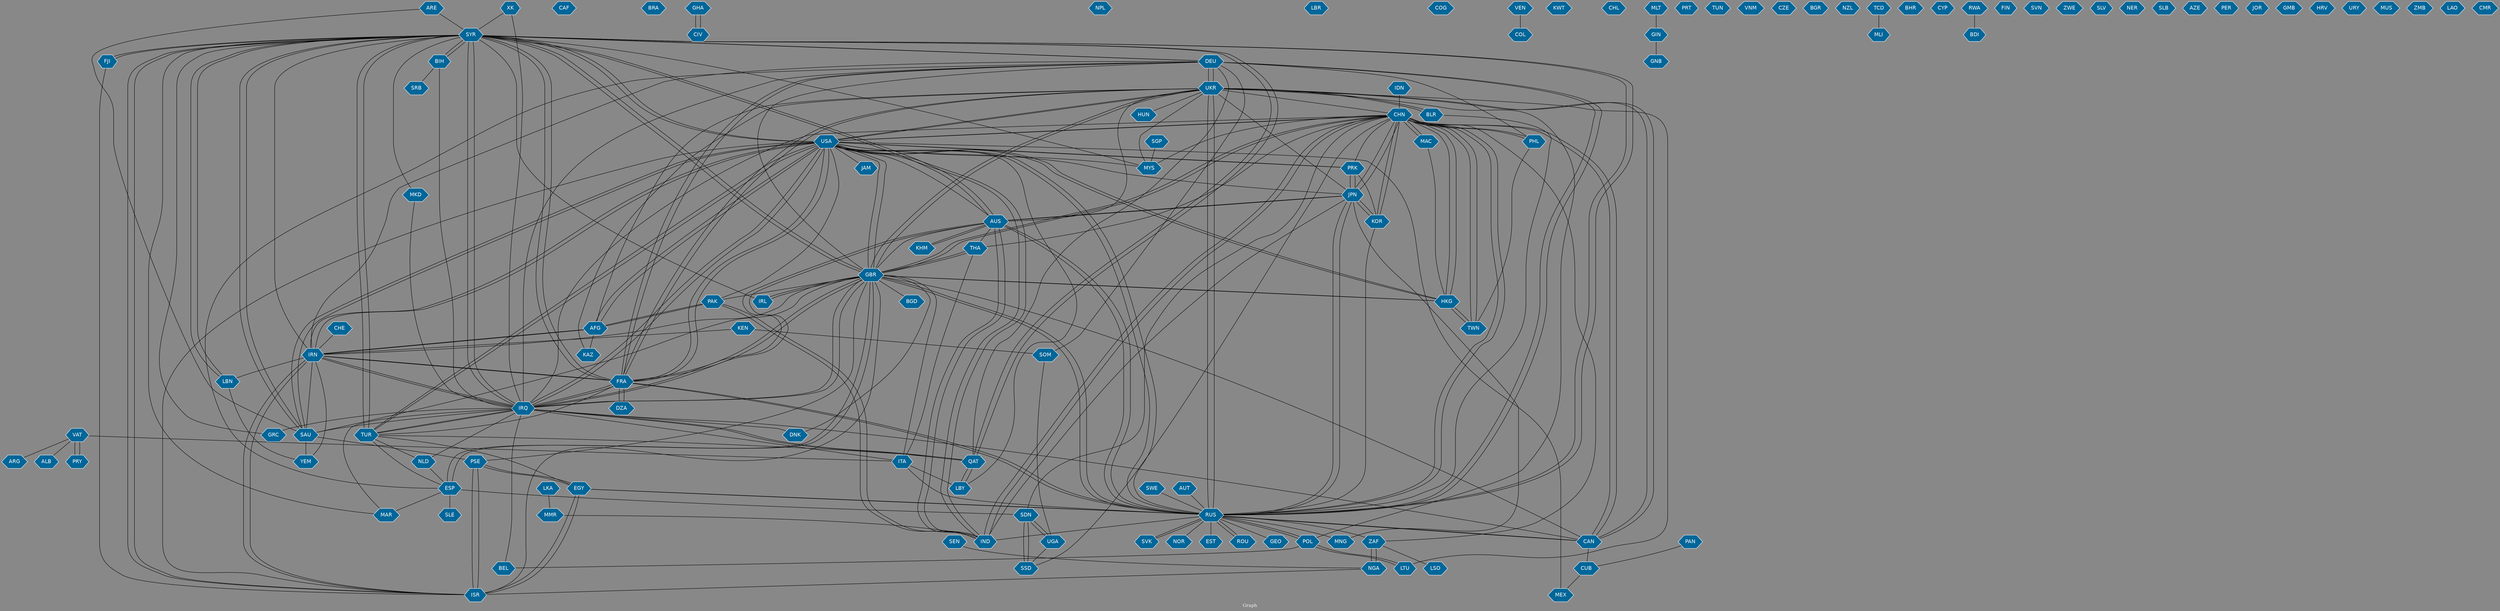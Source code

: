 // Countries together in item graph
graph {
	graph [bgcolor="#888888" fontcolor=white fontsize=12 label="Graph" outputorder=edgesfirst overlap=prism]
	node [color=white fillcolor="#006699" fontcolor=white fontname=Helvetica shape=hexagon style=filled]
	edge [arrowhead=open color=black fontcolor=white fontname=Courier fontsize=12]
		SYR [label=SYR]
		CHN [label=CHN]
		PSE [label=PSE]
		DEU [label=DEU]
		FRA [label=FRA]
		USA [label=USA]
		RUS [label=RUS]
		ZAF [label=ZAF]
		DZA [label=DZA]
		JPN [label=JPN]
		HKG [label=HKG]
		CAF [label=CAF]
		KOR [label=KOR]
		ESP [label=ESP]
		SLE [label=SLE]
		NGA [label=NGA]
		BRA [label=BRA]
		GBR [label=GBR]
		IND [label=IND]
		KEN [label=KEN]
		SOM [label=SOM]
		UKR [label=UKR]
		LSO [label=LSO]
		AUS [label=AUS]
		ISR [label=ISR]
		LBY [label=LBY]
		VAT [label=VAT]
		GHA [label=GHA]
		CIV [label=CIV]
		NPL [label=NPL]
		IRQ [label=IRQ]
		ITA [label=ITA]
		PHL [label=PHL]
		IRN [label=IRN]
		SWE [label=SWE]
		AFG [label=AFG]
		MYS [label=MYS]
		YEM [label=YEM]
		TUR [label=TUR]
		CAN [label=CAN]
		IRL [label=IRL]
		LBR [label=LBR]
		THA [label=THA]
		SVK [label=SVK]
		COG [label=COG]
		SAU [label=SAU]
		EGY [label=EGY]
		PAK [label=PAK]
		BIH [label=BIH]
		FJI [label=FJI]
		BEL [label=BEL]
		MEX [label=MEX]
		PRK [label=PRK]
		BGD [label=BGD]
		COL [label=COL]
		KWT [label=KWT]
		POL [label=POL]
		KHM [label=KHM]
		TWN [label=TWN]
		SGP [label=SGP]
		LBN [label=LBN]
		IDN [label=IDN]
		SEN [label=SEN]
		NLD [label=NLD]
		PRY [label=PRY]
		NOR [label=NOR]
		CHL [label=CHL]
		ARE [label=ARE]
		BLR [label=BLR]
		MMR [label=MMR]
		GNB [label=GNB]
		PRT [label=PRT]
		DNK [label=DNK]
		ARG [label=ARG]
		UGA [label=UGA]
		TUN [label=TUN]
		VNM [label=VNM]
		GIN [label=GIN]
		CZE [label=CZE]
		LKA [label=LKA]
		BGR [label=BGR]
		NZL [label=NZL]
		VEN [label=VEN]
		AUT [label=AUT]
		MNG [label=MNG]
		MLI [label=MLI]
		CHE [label=CHE]
		BHR [label=BHR]
		SRB [label=SRB]
		SSD [label=SSD]
		SDN [label=SDN]
		CYP [label=CYP]
		RWA [label=RWA]
		QAT [label=QAT]
		XK [label=XK]
		FIN [label=FIN]
		MAR [label=MAR]
		PAN [label=PAN]
		CUB [label=CUB]
		JAM [label=JAM]
		EST [label=EST]
		GRC [label=GRC]
		SVN [label=SVN]
		ZWE [label=ZWE]
		SLV [label=SLV]
		NER [label=NER]
		MLT [label=MLT]
		SLB [label=SLB]
		HUN [label=HUN]
		TCD [label=TCD]
		BDI [label=BDI]
		AZE [label=AZE]
		ROU [label=ROU]
		LTU [label=LTU]
		MAC [label=MAC]
		PER [label=PER]
		KAZ [label=KAZ]
		JOR [label=JOR]
		GMB [label=GMB]
		HRV [label=HRV]
		URY [label=URY]
		MUS [label=MUS]
		ZMB [label=ZMB]
		ALB [label=ALB]
		LAO [label=LAO]
		MKD [label=MKD]
		GEO [label=GEO]
		CMR [label=CMR]
			HKG -- USA [weight=2]
			NGA -- ISR [weight=1]
			UKR -- FRA [weight=2]
			IRQ -- GBR [weight=5]
			SYR -- TUR [weight=18]
			HKG -- GBR [weight=4]
			UGA -- SDN [weight=1]
			VAT -- ARG [weight=1]
			CUB -- MEX [weight=2]
			ESP -- SLE [weight=2]
			ITA -- THA [weight=1]
			SVK -- RUS [weight=1]
			FRA -- IRN [weight=3]
			SYR -- IRL [weight=1]
			USA -- TUR [weight=1]
			IDN -- CHN [weight=1]
			GBR -- DNK [weight=1]
			KEN -- IRN [weight=1]
			AUS -- THA [weight=1]
			CIV -- GHA [weight=1]
			IRQ -- DEU [weight=2]
			SDN -- CHN [weight=1]
			SAU -- YEM [weight=1]
			TUR -- SYR [weight=15]
			IND -- JPN [weight=2]
			IRQ -- GRC [weight=1]
			ITA -- RUS [weight=3]
			BIH -- SRB [weight=2]
			UGA -- SSD [weight=2]
			ISR -- GBR [weight=1]
			POL -- LTU [weight=1]
			RUS -- GEO [weight=1]
			TUR -- QAT [weight=1]
			SYR -- DEU [weight=1]
			AFG -- USA [weight=1]
			CAN -- RUS [weight=1]
			CHN -- MAC [weight=1]
			SYR -- ISR [weight=6]
			MYS -- SYR [weight=1]
			TUR -- ESP [weight=1]
			ISR -- IRN [weight=7]
			BIH -- IRQ [weight=2]
			SYR -- LBN [weight=7]
			AUS -- JPN [weight=1]
			VAT -- PRY [weight=1]
			IRN -- ISR [weight=1]
			MYS -- CHN [weight=1]
			CHN -- PRK [weight=1]
			MMR -- IND [weight=1]
			RUS -- ZAF [weight=1]
			PRY -- VAT [weight=1]
			CHN -- ZAF [weight=1]
			SDN -- SSD [weight=5]
			TUR -- EGY [weight=1]
			RUS -- AUS [weight=2]
			JPN -- CHN [weight=5]
			LTU -- POL [weight=1]
			PAN -- CUB [weight=1]
			PAK -- IND [weight=5]
			IRQ -- CAN [weight=1]
			TUR -- USA [weight=1]
			GBR -- THA [weight=4]
			PRK -- USA [weight=2]
			DEU -- SYR [weight=2]
			SAU -- SYR [weight=2]
			DEU -- ESP [weight=1]
			SSD -- CHN [weight=1]
			USA -- UKR [weight=4]
			USA -- IRN [weight=6]
			AUS -- KHM [weight=2]
			UKR -- MYS [weight=1]
			FJI -- SYR [weight=2]
			AUT -- RUS [weight=2]
			TWN -- CHN [weight=1]
			KOR -- PRK [weight=1]
			RUS -- MNG [weight=1]
			DEU -- UKR [weight=7]
			THA -- GBR [weight=2]
			JPN -- USA [weight=1]
			MAC -- CHN [weight=1]
			IRQ -- IRN [weight=1]
			USA -- IRQ [weight=7]
			CHN -- USA [weight=2]
			SYR -- FJI [weight=1]
			AUS -- USA [weight=1]
			PSE -- GBR [weight=1]
			RUS -- CAN [weight=1]
			EGY -- PSE [weight=2]
			CHN -- GBR [weight=2]
			IRQ -- BEL [weight=1]
			GBR -- CHN [weight=2]
			IRQ -- QAT [weight=1]
			TUR -- FRA [weight=1]
			IRN -- FRA [weight=1]
			RUS -- SYR [weight=3]
			EGY -- ISR [weight=1]
			NLD -- IRQ [weight=1]
			GBR -- CAN [weight=2]
			IND -- USA [weight=4]
			RUS -- IND [weight=1]
			BLR -- UKR [weight=3]
			CHN -- IND [weight=8]
			GBR -- HKG [weight=2]
			CHN -- TWN [weight=4]
			SYR -- MKD [weight=1]
			AUS -- IRQ [weight=1]
			UKR -- CAN [weight=1]
			SYR -- IRN [weight=4]
			USA -- SYR [weight=11]
			DZA -- FRA [weight=9]
			GBR -- PAK [weight=2]
			GBR -- USA [weight=4]
			GBR -- DEU [weight=2]
			JPN -- PRK [weight=3]
			JPN -- UKR [weight=1]
			IRQ -- DNK [weight=1]
			IND -- CHN [weight=14]
			LBN -- YEM [weight=1]
			GBR -- IRL [weight=1]
			CHN -- JPN [weight=3]
			LBN -- SYR [weight=5]
			UKR -- USA [weight=6]
			GBR -- ESP [weight=3]
			IRQ -- SAU [weight=1]
			IRQ -- SYR [weight=14]
			PSE -- ISR [weight=14]
			HKG -- CHN [weight=13]
			USA -- AFG [weight=1]
			MAR -- SYR [weight=1]
			TUR -- IRQ [weight=3]
			ZAF -- LSO [weight=1]
			GBR -- RUS [weight=4]
			KEN -- SOM [weight=1]
			PHL -- TWN [weight=1]
			SYR -- SAU [weight=3]
			USA -- RUS [weight=7]
			JPN -- AUS [weight=1]
			IRN -- YEM [weight=1]
			FRA -- DEU [weight=4]
			GBR -- IRQ [weight=6]
			KAZ -- UKR [weight=1]
			GBR -- FRA [weight=2]
			TWN -- HKG [weight=3]
			GBR -- AUS [weight=1]
			AFG -- UKR [weight=1]
			GBR -- SYR [weight=3]
			PAK -- AFG [weight=1]
			PSE -- EGY [weight=4]
			FRA -- USA [weight=2]
			DEU -- FRA [weight=7]
			GHA -- CIV [weight=2]
			RWA -- BDI [weight=1]
			ISR -- PSE [weight=5]
			IND -- PAK [weight=1]
			USA -- MYS [weight=1]
			AUS -- UKR [weight=1]
			SYR -- QAT [weight=1]
			ARE -- SAU [weight=2]
			KOR -- JPN [weight=1]
			IRN -- IRQ [weight=1]
			UKR -- POL [weight=3]
			QAT -- IRQ [weight=1]
			GRC -- SYR [weight=1]
			AFG -- KAZ [weight=1]
			UKR -- DEU [weight=6]
			USA -- JAM [weight=1]
			SYR -- BIH [weight=1]
			SEN -- NGA [weight=1]
			SOM -- UGA [weight=1]
			SWE -- RUS [weight=1]
			AFG -- IRN [weight=1]
			FRA -- DZA [weight=3]
			DEU -- RUS [weight=2]
			CHE -- IRN [weight=1]
			MAC -- HKG [weight=1]
			UKR -- GBR [weight=2]
			LBY -- QAT [weight=2]
			FRA -- SYR [weight=6]
			MEX -- USA [weight=3]
			GIN -- GNB [weight=2]
			VAT -- ITA [weight=1]
			CHN -- CAN [weight=2]
			IRN -- DEU [weight=2]
			THA -- CHN [weight=1]
			QAT -- DEU [weight=2]
			PHL -- DEU [weight=2]
			CHN -- PHL [weight=3]
			ZAF -- NGA [weight=1]
			SYR -- FRA [weight=8]
			RUS -- UKR [weight=71]
			USA -- FRA [weight=2]
			MLT -- GIN [weight=1]
			FRA -- RUS [weight=4]
			IRN -- USA [weight=6]
			SAU -- PSE [weight=1]
			IRN -- AFG [weight=1]
			IRN -- SAU [weight=4]
			ESP -- GBR [weight=1]
			IRN -- GBR [weight=2]
			SYR -- RUS [weight=5]
			FRA -- GBR [weight=1]
			KOR -- CHN [weight=1]
			POL -- RUS [weight=3]
			IRQ -- FRA [weight=9]
			XK -- SYR [weight=1]
			CHN -- KOR [weight=2]
			MAR -- IRQ [weight=1]
			NGA -- ZAF [weight=3]
			SDN -- UGA [weight=1]
			USA -- PAK [weight=1]
			RUS -- EST [weight=3]
			USA -- PRK [weight=3]
			SYR -- AUS [weight=1]
			CAN -- UKR [weight=1]
			USA -- ISR [weight=3]
			SYR -- USA [weight=8]
			SYR -- IRQ [weight=22]
			USA -- HKG [weight=1]
			AUS -- RUS [weight=1]
			UKR -- RUS [weight=65]
			UKR -- BLR [weight=2]
			CAN -- CHN [weight=1]
			RUS -- JPN [weight=3]
			UKR -- LTU [weight=2]
			IRQ -- AUS [weight=2]
			MKD -- IRQ [weight=1]
			ITA -- LBY [weight=1]
			ISR -- SYR [weight=2]
			EGY -- RUS [weight=1]
			RUS -- FRA [weight=7]
			XK -- IRQ [weight=1]
			IRQ -- USA [weight=5]
			BIH -- SYR [weight=1]
			CAN -- CUB [weight=1]
			USA -- LBY [weight=1]
			IRQ -- TUR [weight=4]
			VEN -- COL [weight=1]
			ESP -- SDN [weight=2]
			FJI -- ISR [weight=1]
			UKR -- CHN [weight=1]
			RUS -- SVK [weight=2]
			QAT -- SYR [weight=2]
			AUS -- SYR [weight=1]
			USA -- SAU [weight=1]
			SAU -- GBR [weight=1]
			USA -- IND [weight=3]
			TCD -- MLI [weight=1]
			GBR -- BGD [weight=1]
			KHM -- AUS [weight=1]
			GBR -- UKR [weight=2]
			RUS -- ROU [weight=1]
			DEU -- SOM [weight=1]
			IRL -- GBR [weight=1]
			IRQ -- CHN [weight=1]
			IND -- AUS [weight=3]
			RUS -- POL [weight=1]
			IRQ -- ITA [weight=1]
			CHN -- RUS [weight=1]
			KOR -- RUS [weight=2]
			RUS -- USA [weight=4]
			JPN -- RUS [weight=6]
			SGP -- MYS [weight=2]
			AUS -- IND [weight=3]
			TUR -- NLD [weight=1]
			JPN -- MNG [weight=1]
			RUS -- GBR [weight=2]
			VAT -- ALB [weight=1]
			RUS -- EGY [weight=1]
			ROU -- RUS [weight=1]
			GBR -- ITA [weight=1]
			NLD -- ESP [weight=1]
			LKA -- MMR [weight=2]
			USA -- CHN [weight=1]
			ESP -- MAR [weight=2]
			PHL -- CHN [weight=1]
			RUS -- NOR [weight=1]
			FRA -- IRQ [weight=14]
			RUS -- DEU [weight=11]
			ISR -- EGY [weight=1]
			UKR -- HUN [weight=1]
			BLR -- RUS [weight=1]
			PRK -- JPN [weight=1]
			HKG -- TWN [weight=2]
			SYR -- GBR [weight=1]
			SSD -- SDN [weight=4]
			USA -- GBR [weight=1]
			FRA -- UKR [weight=3]
			POL -- BEL [weight=1]
			RUS -- CHN [weight=5]
			AFG -- PAK [weight=2]
			JPN -- KOR [weight=4]
			QAT -- LBY [weight=1]
			ARE -- SYR [weight=2]
			IRN -- LBN [weight=2]
			CHN -- HKG [weight=12]
			SAU -- USA [weight=1]
}
